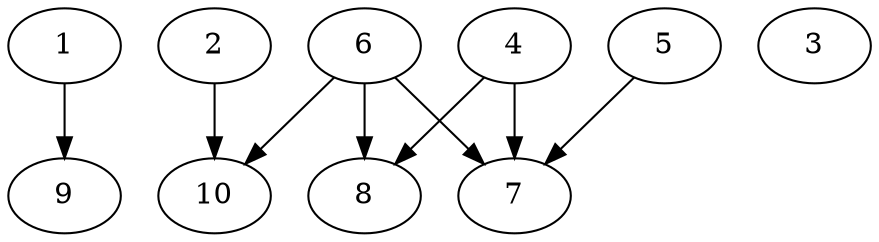 // DAG automatically generated by daggen at Thu Oct  3 13:58:04 2019
// ./daggen --dot -n 10 --ccr 0.4 --fat 0.9 --regular 0.9 --density 0.6 --mindata 5242880 --maxdata 52428800 
digraph G {
  1 [size="127303680", alpha="0.16", expect_size="50921472"] 
  1 -> 9 [size ="50921472"]
  2 [size="128652800", alpha="0.09", expect_size="51461120"] 
  2 -> 10 [size ="51461120"]
  3 [size="17075200", alpha="0.11", expect_size="6830080"] 
  4 [size="95173120", alpha="0.09", expect_size="38069248"] 
  4 -> 7 [size ="38069248"]
  4 -> 8 [size ="38069248"]
  5 [size="62064640", alpha="0.01", expect_size="24825856"] 
  5 -> 7 [size ="24825856"]
  6 [size="71943680", alpha="0.16", expect_size="28777472"] 
  6 -> 7 [size ="28777472"]
  6 -> 8 [size ="28777472"]
  6 -> 10 [size ="28777472"]
  7 [size="116736000", alpha="0.03", expect_size="46694400"] 
  8 [size="85731840", alpha="0.16", expect_size="34292736"] 
  9 [size="113584640", alpha="0.14", expect_size="45433856"] 
  10 [size="64701440", alpha="0.15", expect_size="25880576"] 
}
